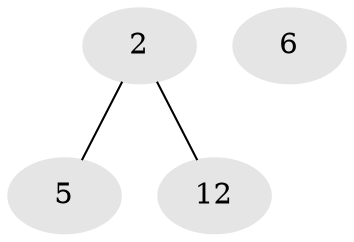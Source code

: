 // Generated by graph-tools (version 1.1) at 2025/46/02/15/25 05:46:28]
// undirected, 4 vertices, 2 edges
graph export_dot {
graph [start="1"]
  node [color=gray90,style=filled];
  2 [super="+1+3+8"];
  5 [super="+7+17"];
  6 [super="+3+11+13"];
  12 [super="+14+15+18"];
  2 -- 5;
  2 -- 12;
}
